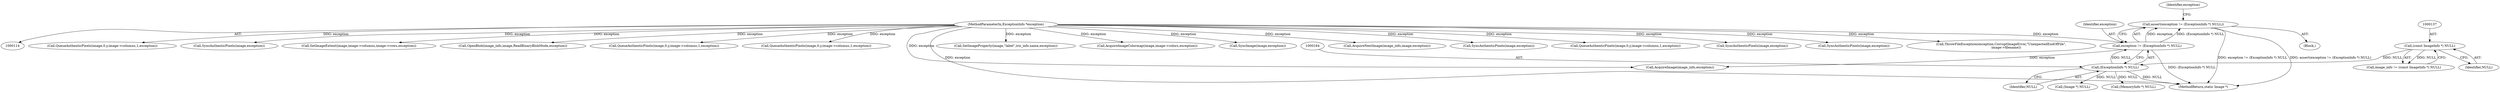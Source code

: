digraph "0_ImageMagick_7afcf9f71043df15508e46f079387bd4689a738d@API" {
"1000160" [label="(Call,assert(exception != (ExceptionInfo *) NULL))"];
"1000161" [label="(Call,exception != (ExceptionInfo *) NULL)"];
"1000116" [label="(MethodParameterIn,ExceptionInfo *exception)"];
"1000163" [label="(Call,(ExceptionInfo *) NULL)"];
"1000136" [label="(Call,(const ImageInfo *) NULL)"];
"1000165" [label="(Identifier,NULL)"];
"1001845" [label="(Call,QueueAuthenticPixels(image,0,y,image->columns,1,exception))"];
"1001642" [label="(Call,SyncAuthenticPixels(image,exception))"];
"1000169" [label="(Identifier,exception)"];
"1000116" [label="(MethodParameterIn,ExceptionInfo *exception)"];
"1000174" [label="(Call,AcquireImage(image_info,exception))"];
"1000494" [label="(Call,SetImageExtent(image,image->columns,image->rows,exception))"];
"1000179" [label="(Call,OpenBlob(image_info,image,ReadBinaryBlobMode,exception))"];
"1001724" [label="(Call,QueueAuthenticPixels(image,0,y,image->columns,1,exception))"];
"1000194" [label="(Call,(Image *) NULL)"];
"1000160" [label="(Call,assert(exception != (ExceptionInfo *) NULL))"];
"1002026" [label="(MethodReturn,static Image *)"];
"1000136" [label="(Call,(const ImageInfo *) NULL)"];
"1000138" [label="(Identifier,NULL)"];
"1000162" [label="(Identifier,exception)"];
"1000567" [label="(Call,(MemoryInfo *) NULL)"];
"1001382" [label="(Call,QueueAuthenticPixels(image,0,y,image->columns,1,exception))"];
"1000359" [label="(Call,SetImageProperty(image,\"label\",iris_info.name,exception))"];
"1000161" [label="(Call,exception != (ExceptionInfo *) NULL)"];
"1000134" [label="(Call,image_info != (const ImageInfo *) NULL)"];
"1001676" [label="(Call,AcquireImageColormap(image,image->colors,exception))"];
"1001921" [label="(Call,SyncImage(image,exception))"];
"1001976" [label="(Call,AcquireNextImage(image_info,image,exception))"];
"1001499" [label="(Call,SyncAuthenticPixels(image,exception))"];
"1001563" [label="(Call,QueueAuthenticPixels(image,0,y,image->columns,1,exception))"];
"1000117" [label="(Block,)"];
"1001781" [label="(Call,SyncAuthenticPixels(image,exception))"];
"1001889" [label="(Call,SyncAuthenticPixels(image,exception))"];
"1001934" [label="(Call,ThrowFileException(exception,CorruptImageError,\"UnexpectedEndOfFile\",\n          image->filename))"];
"1000163" [label="(Call,(ExceptionInfo *) NULL)"];
"1000160" -> "1000117"  [label="AST: "];
"1000160" -> "1000161"  [label="CFG: "];
"1000161" -> "1000160"  [label="AST: "];
"1000169" -> "1000160"  [label="CFG: "];
"1000160" -> "1002026"  [label="DDG: assert(exception != (ExceptionInfo *) NULL)"];
"1000160" -> "1002026"  [label="DDG: exception != (ExceptionInfo *) NULL"];
"1000161" -> "1000160"  [label="DDG: exception"];
"1000161" -> "1000160"  [label="DDG: (ExceptionInfo *) NULL"];
"1000161" -> "1000163"  [label="CFG: "];
"1000162" -> "1000161"  [label="AST: "];
"1000163" -> "1000161"  [label="AST: "];
"1000161" -> "1002026"  [label="DDG: (ExceptionInfo *) NULL"];
"1000116" -> "1000161"  [label="DDG: exception"];
"1000163" -> "1000161"  [label="DDG: NULL"];
"1000161" -> "1000174"  [label="DDG: exception"];
"1000116" -> "1000114"  [label="AST: "];
"1000116" -> "1002026"  [label="DDG: exception"];
"1000116" -> "1000174"  [label="DDG: exception"];
"1000116" -> "1000179"  [label="DDG: exception"];
"1000116" -> "1000359"  [label="DDG: exception"];
"1000116" -> "1000494"  [label="DDG: exception"];
"1000116" -> "1001382"  [label="DDG: exception"];
"1000116" -> "1001499"  [label="DDG: exception"];
"1000116" -> "1001563"  [label="DDG: exception"];
"1000116" -> "1001642"  [label="DDG: exception"];
"1000116" -> "1001676"  [label="DDG: exception"];
"1000116" -> "1001724"  [label="DDG: exception"];
"1000116" -> "1001781"  [label="DDG: exception"];
"1000116" -> "1001845"  [label="DDG: exception"];
"1000116" -> "1001889"  [label="DDG: exception"];
"1000116" -> "1001921"  [label="DDG: exception"];
"1000116" -> "1001934"  [label="DDG: exception"];
"1000116" -> "1001976"  [label="DDG: exception"];
"1000163" -> "1000165"  [label="CFG: "];
"1000164" -> "1000163"  [label="AST: "];
"1000165" -> "1000163"  [label="AST: "];
"1000163" -> "1002026"  [label="DDG: NULL"];
"1000136" -> "1000163"  [label="DDG: NULL"];
"1000163" -> "1000194"  [label="DDG: NULL"];
"1000163" -> "1000567"  [label="DDG: NULL"];
"1000136" -> "1000134"  [label="AST: "];
"1000136" -> "1000138"  [label="CFG: "];
"1000137" -> "1000136"  [label="AST: "];
"1000138" -> "1000136"  [label="AST: "];
"1000134" -> "1000136"  [label="CFG: "];
"1000136" -> "1000134"  [label="DDG: NULL"];
}
